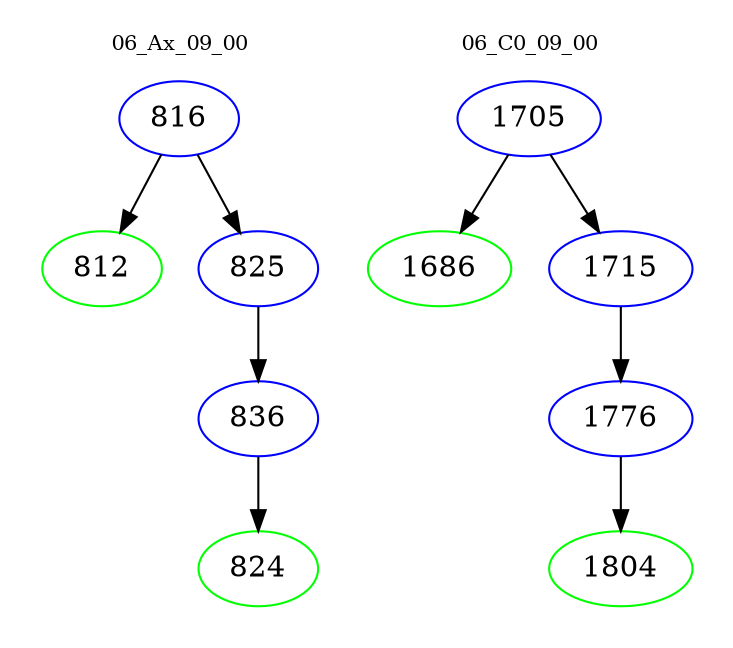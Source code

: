 digraph{
subgraph cluster_0 {
color = white
label = "06_Ax_09_00";
fontsize=10;
T0_816 [label="816", color="blue"]
T0_816 -> T0_812 [color="black"]
T0_812 [label="812", color="green"]
T0_816 -> T0_825 [color="black"]
T0_825 [label="825", color="blue"]
T0_825 -> T0_836 [color="black"]
T0_836 [label="836", color="blue"]
T0_836 -> T0_824 [color="black"]
T0_824 [label="824", color="green"]
}
subgraph cluster_1 {
color = white
label = "06_C0_09_00";
fontsize=10;
T1_1705 [label="1705", color="blue"]
T1_1705 -> T1_1686 [color="black"]
T1_1686 [label="1686", color="green"]
T1_1705 -> T1_1715 [color="black"]
T1_1715 [label="1715", color="blue"]
T1_1715 -> T1_1776 [color="black"]
T1_1776 [label="1776", color="blue"]
T1_1776 -> T1_1804 [color="black"]
T1_1804 [label="1804", color="green"]
}
}
